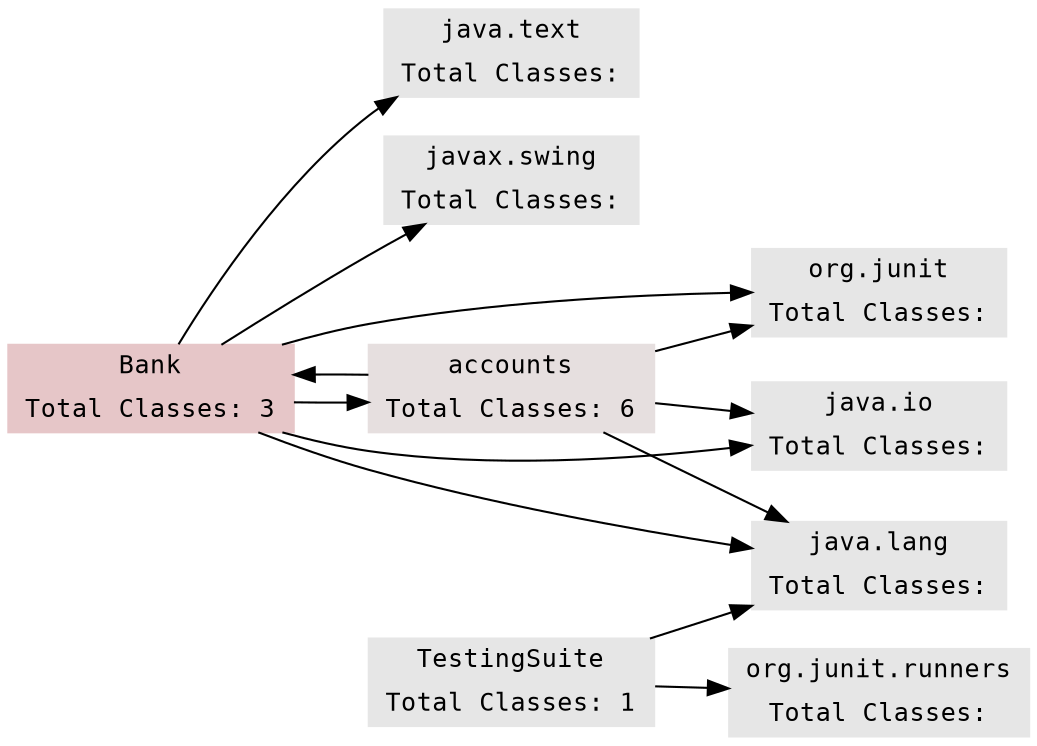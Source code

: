 
digraph g {
        graph [
	    rankdir = "LR"
	];
	node [
	    fontsize = "12"
	    fontname = "Courier"
	    shape = "ellipse"
	];
	edge[];
	"Bank" [
        label="Bank | Total Classes: 3"
	shape="record"
	color=".99 0.14 .9"
	style=filled
    ];
    "Bank" -> "accounts"
    "Bank" -> "java.io"
    "Bank" -> "java.lang"
    "Bank" -> "java.text"
    "Bank" -> "javax.swing"
    "Bank" -> "org.junit"
    "TestingSuite" [
        label="TestingSuite | Total Classes: 1"
	shape="record"
	color=".99 0 .9"
	style=filled
    ];
    "TestingSuite" -> "java.lang"
    "TestingSuite" -> "org.junit.runners"
    "accounts" [
        label="accounts | Total Classes: 6"
	shape="record"
	color=".99 0.03 .9"
	style=filled
    ];
    "accounts" -> "Bank"
    "accounts" -> "java.io"
    "accounts" -> "java.lang"
    "accounts" -> "org.junit"
    "java.io" [
        label="java.io | Total Classes: "
	shape="record"
	color=".99 0.0 .9"
	style=filled
    ];
    "java.lang" [
        label="java.lang | Total Classes: "
	shape="record"
	color=".99 0.0 .9"
	style=filled
    ];
    "java.text" [
        label="java.text | Total Classes: "
	shape="record"
	color=".99 0.0 .9"
	style=filled
    ];
    "javax.swing" [
        label="javax.swing | Total Classes: "
	shape="record"
	color=".99 0.0 .9"
	style=filled
    ];
    "org.junit" [
        label="org.junit | Total Classes: "
	shape="record"
	color=".99 0.0 .9"
	style=filled
    ];
    "org.junit.runners" [
        label="org.junit.runners | Total Classes: "
	shape="record"
	color=".99 0.0 .9"
	style=filled
    ];
    
}
